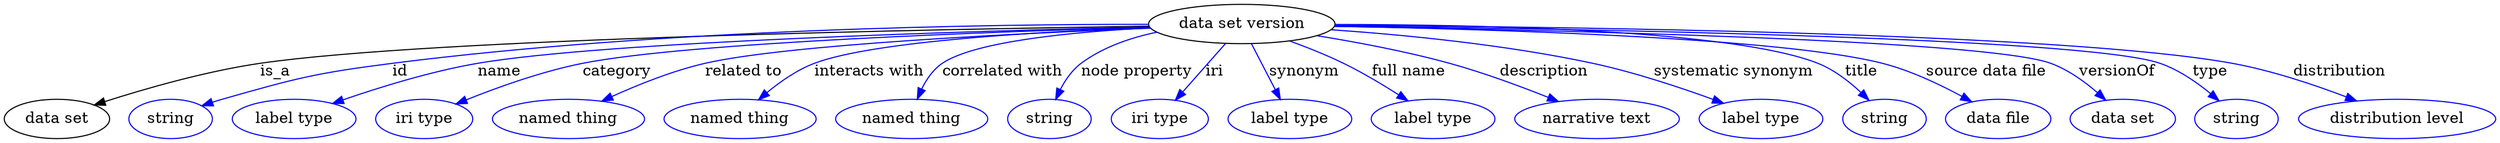 digraph {
	graph [bb="0,0,1876.5,123"];
	node [label="\N"];
	"data set version"	 [height=0.5,
		label="data set version",
		pos="929.7,105",
		width=1.8234];
	"data set"	 [height=0.5,
		pos="37.697,18",
		width=1.0471];
	"data set version" -> "data set"	 [label=is_a,
		lp="206.7,61.5",
		pos="e,66.189,29.967 864.19,103.78 709.15,100.57 323.22,90.598 195.7,69 153.64,61.877 107.41,45.947 75.884,33.772"];
	id	 [color=blue,
		height=0.5,
		label=string,
		pos="123.7,18",
		width=0.84854];
	"data set version" -> id	 [color=blue,
		label=id,
		lp="303.2,61.5",
		pos="e,147.52,29.571 864.43,102.81 725.73,97.911 405.49,85.202 297.7,69 237.04,59.884 221.68,56 163.7,36 161.45,35.225 159.16,34.371 \
156.86,33.469",
		style=solid];
	name	 [color=blue,
		height=0.5,
		label="label type",
		pos="217.7,18",
		width=1.2638];
	"data set version" -> name	 [color=blue,
		label=name,
		lp="382.2,61.5",
		pos="e,248.71,31.332 864,102.99 736.57,98.73 460.11,87.626 366.7,69 329,61.482 287.76,46.838 258.25,35.163",
		style=solid];
	category	 [color=blue,
		height=0.5,
		label="iri type",
		pos="317.7,18",
		width=1.011];
	"data set version" -> category	 [color=blue,
		label=category,
		lp="473.2,61.5",
		pos="e,343.77,30.736 864.55,102.46 752.25,97.698 526.86,86.305 449.7,69 415.75,61.386 378.97,46.591 352.88,34.888",
		style=solid];
	"related to"	 [color=blue,
		height=0.5,
		label="named thing",
		pos="427.7,18",
		width=1.5346];
	"data set version" -> "related to"	 [color=blue,
		label="related to",
		lp="568.7,61.5",
		pos="e,456.06,33.7 865.11,101.53 771.25,96.057 601.87,84.43 542.7,69 515.7,61.96 487.01,49.246 465.04,38.274",
		style=solid];
	"interacts with"	 [color=blue,
		height=0.5,
		label="named thing",
		pos="555.7,18",
		width=1.5346];
	"data set version" -> "interacts with"	 [color=blue,
		label="interacts with",
		lp="662.7,61.5",
		pos="e,573.72,35.19 865.4,101.22 789.43,96.08 668,85.591 625.7,69 609.62,62.695 593.88,51.783 581.41,41.667",
		style=solid];
	"correlated with"	 [color=blue,
		height=0.5,
		label="named thing",
		pos="683.7,18",
		width=1.5346];
	"data set version" -> "correlated with"	 [color=blue,
		label="correlated with",
		lp="760.7,61.5",
		pos="e,691.79,35.927 866.95,99.568 814.19,94.044 743.67,84.127 719.7,69 710.35,63.1 702.73,53.806 696.96,44.758",
		style=solid];
	"node property"	 [color=blue,
		height=0.5,
		label=string,
		pos="787.7,18",
		width=0.84854];
	"data set version" -> "node property"	 [color=blue,
		label="node property",
		lp="856.7,61.5",
		pos="e,794.69,35.84 874.26,95.268 855.2,89.891 834.67,81.629 818.7,69 810.7,62.675 804.27,53.677 799.38,44.995",
		style=solid];
	iri	 [color=blue,
		height=0.5,
		label="iri type",
		pos="872.7,18",
		width=1.011];
	"data set version" -> iri	 [color=blue,
		label=iri,
		lp="911.2,61.5",
		pos="e,884.1,35.41 917.89,86.974 909.75,74.562 898.82,57.878 889.75,44.028",
		style=solid];
	synonym	 [color=blue,
		height=0.5,
		label="label type",
		pos="972.7,18",
		width=1.2638];
	"data set version" -> synonym	 [color=blue,
		label=synonym,
		lp="980.2,61.5",
		pos="e,963.95,35.706 938.61,86.974 944.64,74.761 952.72,58.412 959.5,44.697",
		style=solid];
	"full name"	 [color=blue,
		height=0.5,
		label="label type",
		pos="1081.7,18",
		width=1.2638];
	"data set version" -> "full name"	 [color=blue,
		label="full name",
		lp="1059.2,61.5",
		pos="e,1061,34.294 967.08,89.965 980.77,83.995 996.21,76.713 1009.7,69 1024.5,60.515 1040.1,49.74 1053,40.282",
		style=solid];
	description	 [color=blue,
		height=0.5,
		label="narrative text",
		pos="1202.7,18",
		width=1.6068];
	"data set version" -> description	 [color=blue,
		label=description,
		lp="1159.2,61.5",
		pos="e,1172.7,33.568 985.25,95.378 1016.4,89.273 1055.7,80.375 1089.7,69 1114.9,60.559 1142.2,48.368 1163.6,38.022",
		style=solid];
	"systematic synonym"	 [color=blue,
		height=0.5,
		label="label type",
		pos="1323.7,18",
		width=1.2638];
	"data set version" -> "systematic synonym"	 [color=blue,
		label="systematic synonym",
		lp="1293.7,61.5",
		pos="e,1294.4,31.815 993.46,100.59 1047.5,95.837 1126.5,86.482 1193.7,69 1225.3,60.767 1259.7,47.067 1285.1,35.938",
		style=solid];
	title	 [color=blue,
		height=0.5,
		label=string,
		pos="1417.7,18",
		width=0.84854];
	"data set version" -> title	 [color=blue,
		label=title,
		lp="1390.7,61.5",
		pos="e,1403.1,33.908 995.63,104.04 1098.1,101.78 1290.4,94.2 1353.7,69 1369.4,62.768 1384.2,51.361 1395.7,40.913",
		style=solid];
	"source data file"	 [color=blue,
		height=0.5,
		label="data file",
		pos="1505.7,18",
		width=1.1013];
	"data set version" -> "source data file"	 [color=blue,
		label="source data file",
		lp="1485.7,61.5",
		pos="e,1482.9,32.929 995.39,103.23 1107.4,99.671 1330.4,90.129 1405.7,69 1429.9,62.213 1455.1,49.33 1474.1,38.211",
		style=solid];
	versionOf	 [color=blue,
		height=0.5,
		label="data set",
		pos="1600.7,18",
		width=1.0471];
	"data set version" -> versionOf	 [color=blue,
		label=versionOf,
		lp="1586.2,61.5",
		pos="e,1584.5,34.294 995.08,103.19 1140.6,98.86 1482.3,86.914 1531.7,69 1548.4,62.956 1564.4,51.518 1576.9,41.004",
		style=solid];
	type	 [color=blue,
		height=0.5,
		label=string,
		pos="1686.7,18",
		width=0.84854];
	"data set version" -> type	 [color=blue,
		label=type,
		lp="1656.7,61.5",
		pos="e,1671.3,33.598 995.33,103.72 1156,100.27 1560.2,89.633 1617.7,69 1634.7,62.894 1651.1,51.109 1663.6,40.405",
		style=solid];
	distribution	 [color=blue,
		height=0.5,
		label="distribution level",
		pos="1805.7,18",
		width=1.9679];
	"data set version" -> distribution	 [color=blue,
		label=distribution,
		lp="1753.2,61.5",
		pos="e,1772.7,34.041 995.56,104.48 1152.4,102.81 1544.4,95.978 1672.7,69 1704,62.411 1737.7,49.443 1763.3,38.234",
		style=solid];
}
